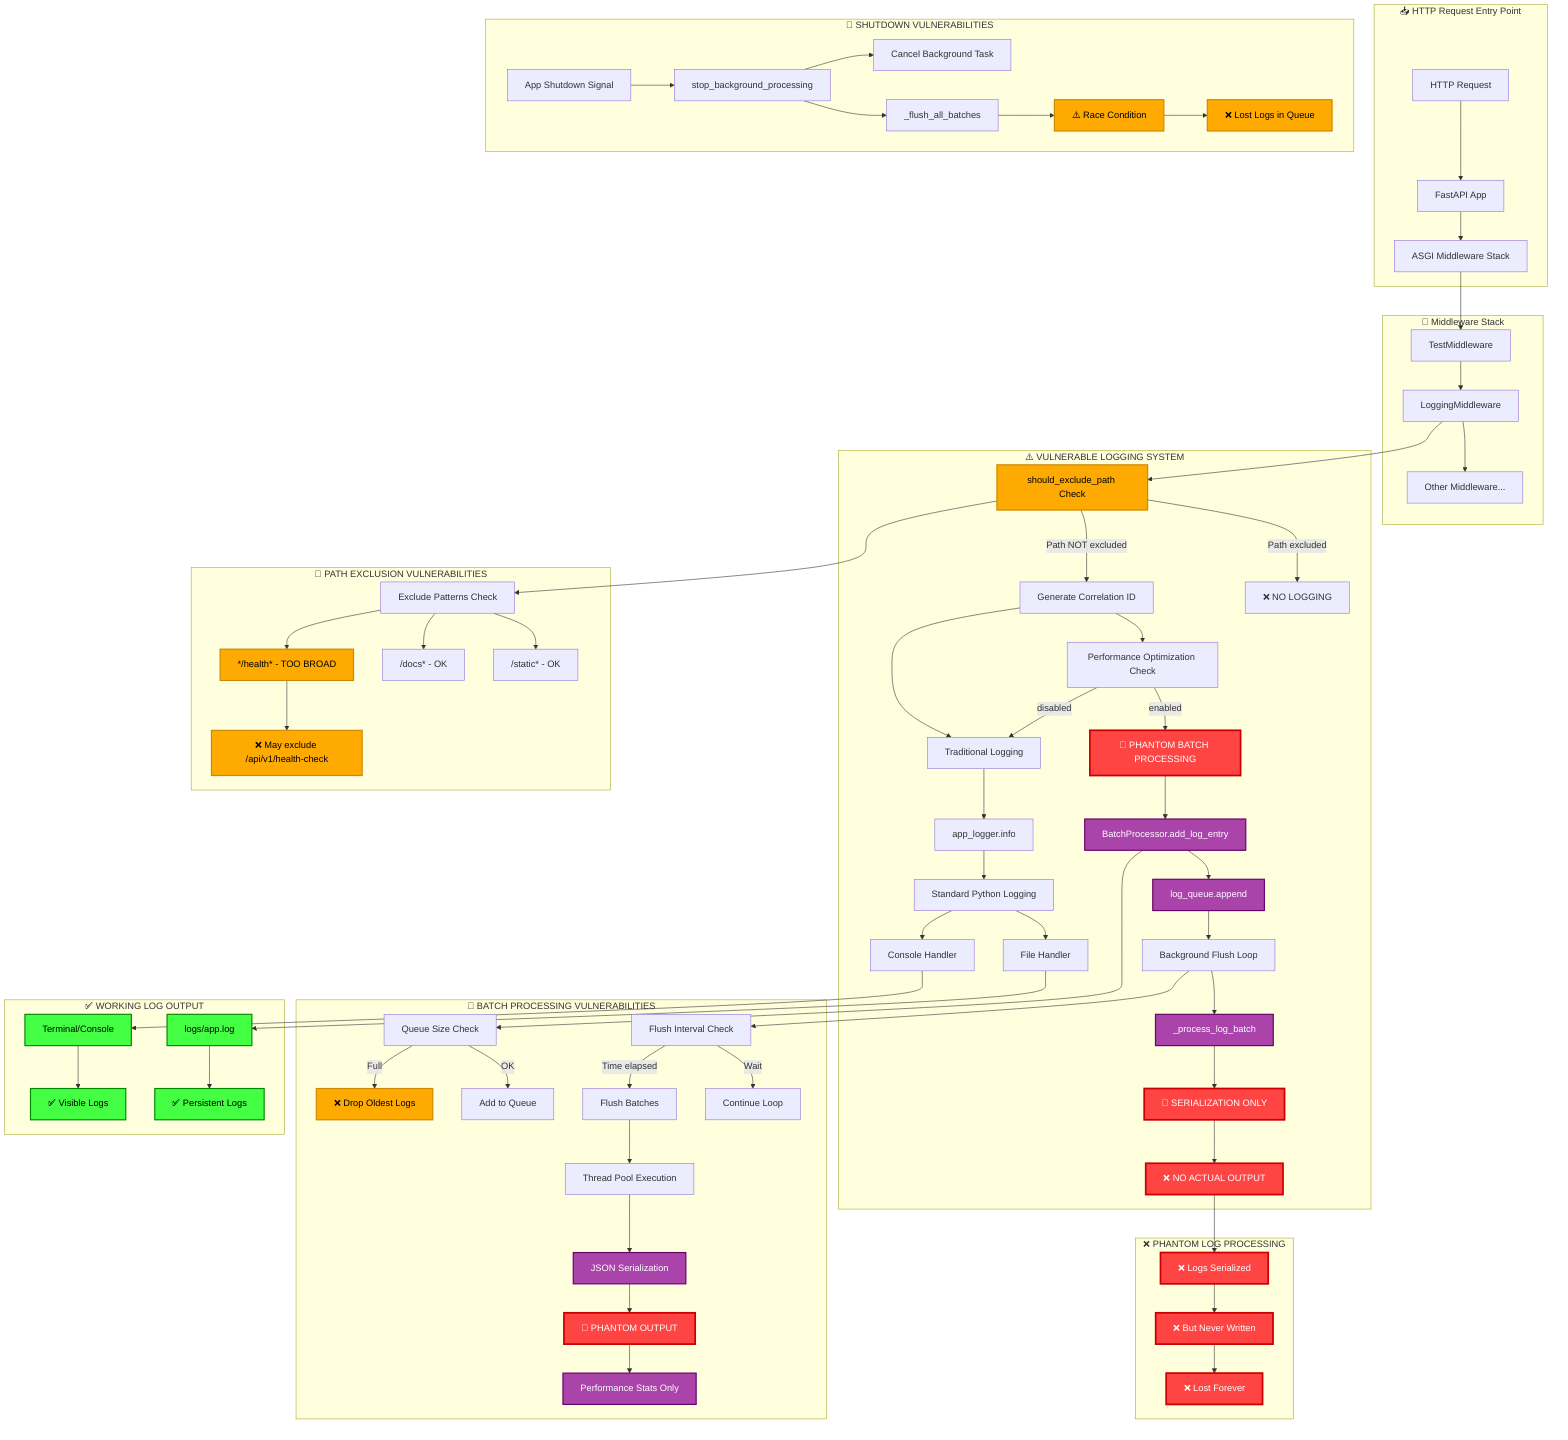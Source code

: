 graph TD
    subgraph "📥 HTTP Request Entry Point"
        A[HTTP Request] --> B[FastAPI App]
        B --> C[ASGI Middleware Stack]
    end
    
    subgraph "🔧 Middleware Stack"
        C --> D[TestMiddleware]
        D --> E[LoggingMiddleware]
        E --> F[Other Middleware...]
    end
    
    subgraph "⚠️ VULNERABLE LOGGING SYSTEM"
        E --> G[should_exclude_path Check]
        G -->|Path NOT excluded| H[Generate Correlation ID]
        G -->|Path excluded| Z[❌ NO LOGGING]
        
        H --> I[Traditional Logging]
        H --> J[Performance Optimization Check]
        
        I --> K[app_logger.info]
        K --> L[Standard Python Logging]
        L --> M[Console Handler]
        L --> N[File Handler]
        
        J -->|enabled| O[🔴 PHANTOM BATCH PROCESSING]
        O --> P[BatchProcessor.add_log_entry]
        P --> Q[log_queue.append]
        Q --> R[Background Flush Loop]
        R --> S[_process_log_batch]
        S --> T[🚨 SERIALIZATION ONLY]
        T --> U[❌ NO ACTUAL OUTPUT]
        
        J -->|disabled| I
    end
    
    subgraph "🎯 PATH EXCLUSION VULNERABILITIES"
        G --> V[Exclude Patterns Check]
        V --> W["*/health*" - TOO BROAD]
        V --> X["/docs*" - OK]
        V --> Y["/static*" - OK]
        W --> AA[❌ May exclude /api/v1/health-check]
    end
    
    subgraph "🔄 BATCH PROCESSING VULNERABILITIES"
        P --> BB[Queue Size Check]
        BB -->|Full| CC[❌ Drop Oldest Logs]
        BB -->|OK| DD[Add to Queue]
        
        R --> EE[Flush Interval Check]
        EE -->|Time elapsed| FF[Flush Batches]
        EE -->|Wait| GG[Continue Loop]
        
        FF --> HH[Thread Pool Execution]
        HH --> II[JSON Serialization]
        II --> JJ[🚨 PHANTOM OUTPUT]
        JJ --> KK[Performance Stats Only]
    end
    
    subgraph "🚨 SHUTDOWN VULNERABILITIES"
        LL[App Shutdown Signal] --> MM[stop_background_processing]
        MM --> NN[Cancel Background Task]
        MM --> OO[_flush_all_batches]
        OO --> PP[⚠️ Race Condition]
        PP --> QQ[❌ Lost Logs in Queue]
    end
    
    subgraph "✅ WORKING LOG OUTPUT"
        M --> RR[Terminal/Console]
        N --> SS[logs/app.log]
        RR --> TT[✅ Visible Logs]
        SS --> UU[✅ Persistent Logs]
    end
    
    subgraph "❌ PHANTOM LOG PROCESSING"
        U --> VV[❌ Logs Serialized]
        VV --> WW[❌ But Never Written]
        WW --> XX[❌ Lost Forever]
    end
    
    %% Styling for vulnerabilities
    classDef critical fill:#ff4444,stroke:#cc0000,stroke-width:3px,color:#fff
    classDef warning fill:#ffaa00,stroke:#cc8800,stroke-width:2px,color:#000
    classDef success fill:#44ff44,stroke:#008800,stroke-width:2px,color:#000
    classDef phantom fill:#aa44aa,stroke:#660066,stroke-width:2px,color:#fff
    
    class O,T,U,JJ,VV,WW,XX critical
    class G,W,AA,CC,PP,QQ warning
    class TT,UU,RR,SS success
    class P,Q,S,II,KK phantom
